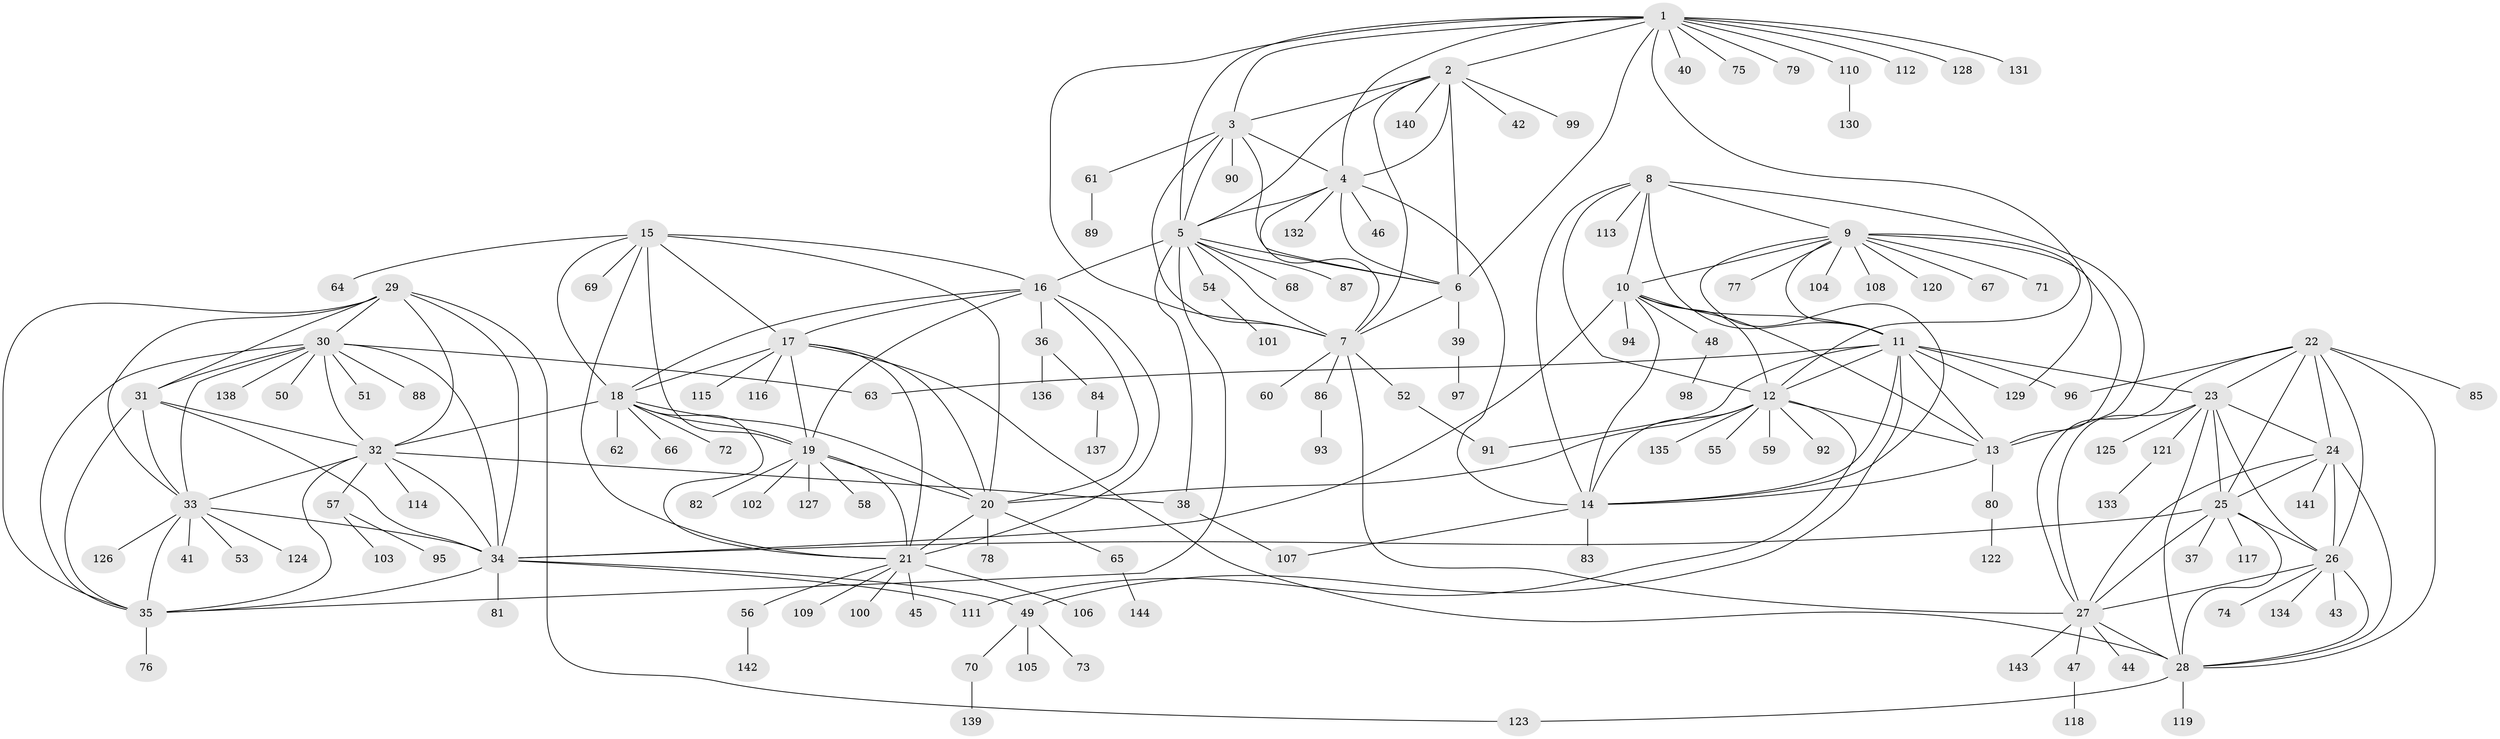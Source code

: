 // coarse degree distribution, {11: 0.035398230088495575, 10: 0.02654867256637168, 9: 0.05309734513274336, 5: 0.02654867256637168, 7: 0.02654867256637168, 6: 0.017699115044247787, 8: 0.02654867256637168, 2: 0.10619469026548672, 1: 0.6637168141592921, 3: 0.008849557522123894, 4: 0.008849557522123894}
// Generated by graph-tools (version 1.1) at 2025/42/03/06/25 10:42:12]
// undirected, 144 vertices, 233 edges
graph export_dot {
graph [start="1"]
  node [color=gray90,style=filled];
  1;
  2;
  3;
  4;
  5;
  6;
  7;
  8;
  9;
  10;
  11;
  12;
  13;
  14;
  15;
  16;
  17;
  18;
  19;
  20;
  21;
  22;
  23;
  24;
  25;
  26;
  27;
  28;
  29;
  30;
  31;
  32;
  33;
  34;
  35;
  36;
  37;
  38;
  39;
  40;
  41;
  42;
  43;
  44;
  45;
  46;
  47;
  48;
  49;
  50;
  51;
  52;
  53;
  54;
  55;
  56;
  57;
  58;
  59;
  60;
  61;
  62;
  63;
  64;
  65;
  66;
  67;
  68;
  69;
  70;
  71;
  72;
  73;
  74;
  75;
  76;
  77;
  78;
  79;
  80;
  81;
  82;
  83;
  84;
  85;
  86;
  87;
  88;
  89;
  90;
  91;
  92;
  93;
  94;
  95;
  96;
  97;
  98;
  99;
  100;
  101;
  102;
  103;
  104;
  105;
  106;
  107;
  108;
  109;
  110;
  111;
  112;
  113;
  114;
  115;
  116;
  117;
  118;
  119;
  120;
  121;
  122;
  123;
  124;
  125;
  126;
  127;
  128;
  129;
  130;
  131;
  132;
  133;
  134;
  135;
  136;
  137;
  138;
  139;
  140;
  141;
  142;
  143;
  144;
  1 -- 2;
  1 -- 3;
  1 -- 4;
  1 -- 5;
  1 -- 6;
  1 -- 7;
  1 -- 40;
  1 -- 75;
  1 -- 79;
  1 -- 110;
  1 -- 112;
  1 -- 128;
  1 -- 129;
  1 -- 131;
  2 -- 3;
  2 -- 4;
  2 -- 5;
  2 -- 6;
  2 -- 7;
  2 -- 42;
  2 -- 99;
  2 -- 140;
  3 -- 4;
  3 -- 5;
  3 -- 6;
  3 -- 7;
  3 -- 61;
  3 -- 90;
  4 -- 5;
  4 -- 6;
  4 -- 7;
  4 -- 14;
  4 -- 46;
  4 -- 132;
  5 -- 6;
  5 -- 7;
  5 -- 16;
  5 -- 35;
  5 -- 38;
  5 -- 54;
  5 -- 68;
  5 -- 87;
  6 -- 7;
  6 -- 39;
  7 -- 27;
  7 -- 52;
  7 -- 60;
  7 -- 86;
  8 -- 9;
  8 -- 10;
  8 -- 11;
  8 -- 12;
  8 -- 13;
  8 -- 14;
  8 -- 113;
  9 -- 10;
  9 -- 11;
  9 -- 12;
  9 -- 13;
  9 -- 14;
  9 -- 67;
  9 -- 71;
  9 -- 77;
  9 -- 104;
  9 -- 108;
  9 -- 120;
  10 -- 11;
  10 -- 12;
  10 -- 13;
  10 -- 14;
  10 -- 34;
  10 -- 48;
  10 -- 94;
  11 -- 12;
  11 -- 13;
  11 -- 14;
  11 -- 23;
  11 -- 49;
  11 -- 63;
  11 -- 91;
  11 -- 96;
  11 -- 129;
  12 -- 13;
  12 -- 14;
  12 -- 20;
  12 -- 55;
  12 -- 59;
  12 -- 92;
  12 -- 111;
  12 -- 135;
  13 -- 14;
  13 -- 80;
  14 -- 83;
  14 -- 107;
  15 -- 16;
  15 -- 17;
  15 -- 18;
  15 -- 19;
  15 -- 20;
  15 -- 21;
  15 -- 64;
  15 -- 69;
  16 -- 17;
  16 -- 18;
  16 -- 19;
  16 -- 20;
  16 -- 21;
  16 -- 36;
  17 -- 18;
  17 -- 19;
  17 -- 20;
  17 -- 21;
  17 -- 28;
  17 -- 115;
  17 -- 116;
  18 -- 19;
  18 -- 20;
  18 -- 21;
  18 -- 32;
  18 -- 62;
  18 -- 66;
  18 -- 72;
  19 -- 20;
  19 -- 21;
  19 -- 58;
  19 -- 82;
  19 -- 102;
  19 -- 127;
  20 -- 21;
  20 -- 65;
  20 -- 78;
  21 -- 45;
  21 -- 56;
  21 -- 100;
  21 -- 106;
  21 -- 109;
  22 -- 23;
  22 -- 24;
  22 -- 25;
  22 -- 26;
  22 -- 27;
  22 -- 28;
  22 -- 85;
  22 -- 96;
  23 -- 24;
  23 -- 25;
  23 -- 26;
  23 -- 27;
  23 -- 28;
  23 -- 121;
  23 -- 125;
  24 -- 25;
  24 -- 26;
  24 -- 27;
  24 -- 28;
  24 -- 141;
  25 -- 26;
  25 -- 27;
  25 -- 28;
  25 -- 34;
  25 -- 37;
  25 -- 117;
  26 -- 27;
  26 -- 28;
  26 -- 43;
  26 -- 74;
  26 -- 134;
  27 -- 28;
  27 -- 44;
  27 -- 47;
  27 -- 143;
  28 -- 119;
  28 -- 123;
  29 -- 30;
  29 -- 31;
  29 -- 32;
  29 -- 33;
  29 -- 34;
  29 -- 35;
  29 -- 123;
  30 -- 31;
  30 -- 32;
  30 -- 33;
  30 -- 34;
  30 -- 35;
  30 -- 50;
  30 -- 51;
  30 -- 63;
  30 -- 88;
  30 -- 138;
  31 -- 32;
  31 -- 33;
  31 -- 34;
  31 -- 35;
  32 -- 33;
  32 -- 34;
  32 -- 35;
  32 -- 38;
  32 -- 57;
  32 -- 114;
  33 -- 34;
  33 -- 35;
  33 -- 41;
  33 -- 53;
  33 -- 124;
  33 -- 126;
  34 -- 35;
  34 -- 49;
  34 -- 81;
  34 -- 111;
  35 -- 76;
  36 -- 84;
  36 -- 136;
  38 -- 107;
  39 -- 97;
  47 -- 118;
  48 -- 98;
  49 -- 70;
  49 -- 73;
  49 -- 105;
  52 -- 91;
  54 -- 101;
  56 -- 142;
  57 -- 95;
  57 -- 103;
  61 -- 89;
  65 -- 144;
  70 -- 139;
  80 -- 122;
  84 -- 137;
  86 -- 93;
  110 -- 130;
  121 -- 133;
}
